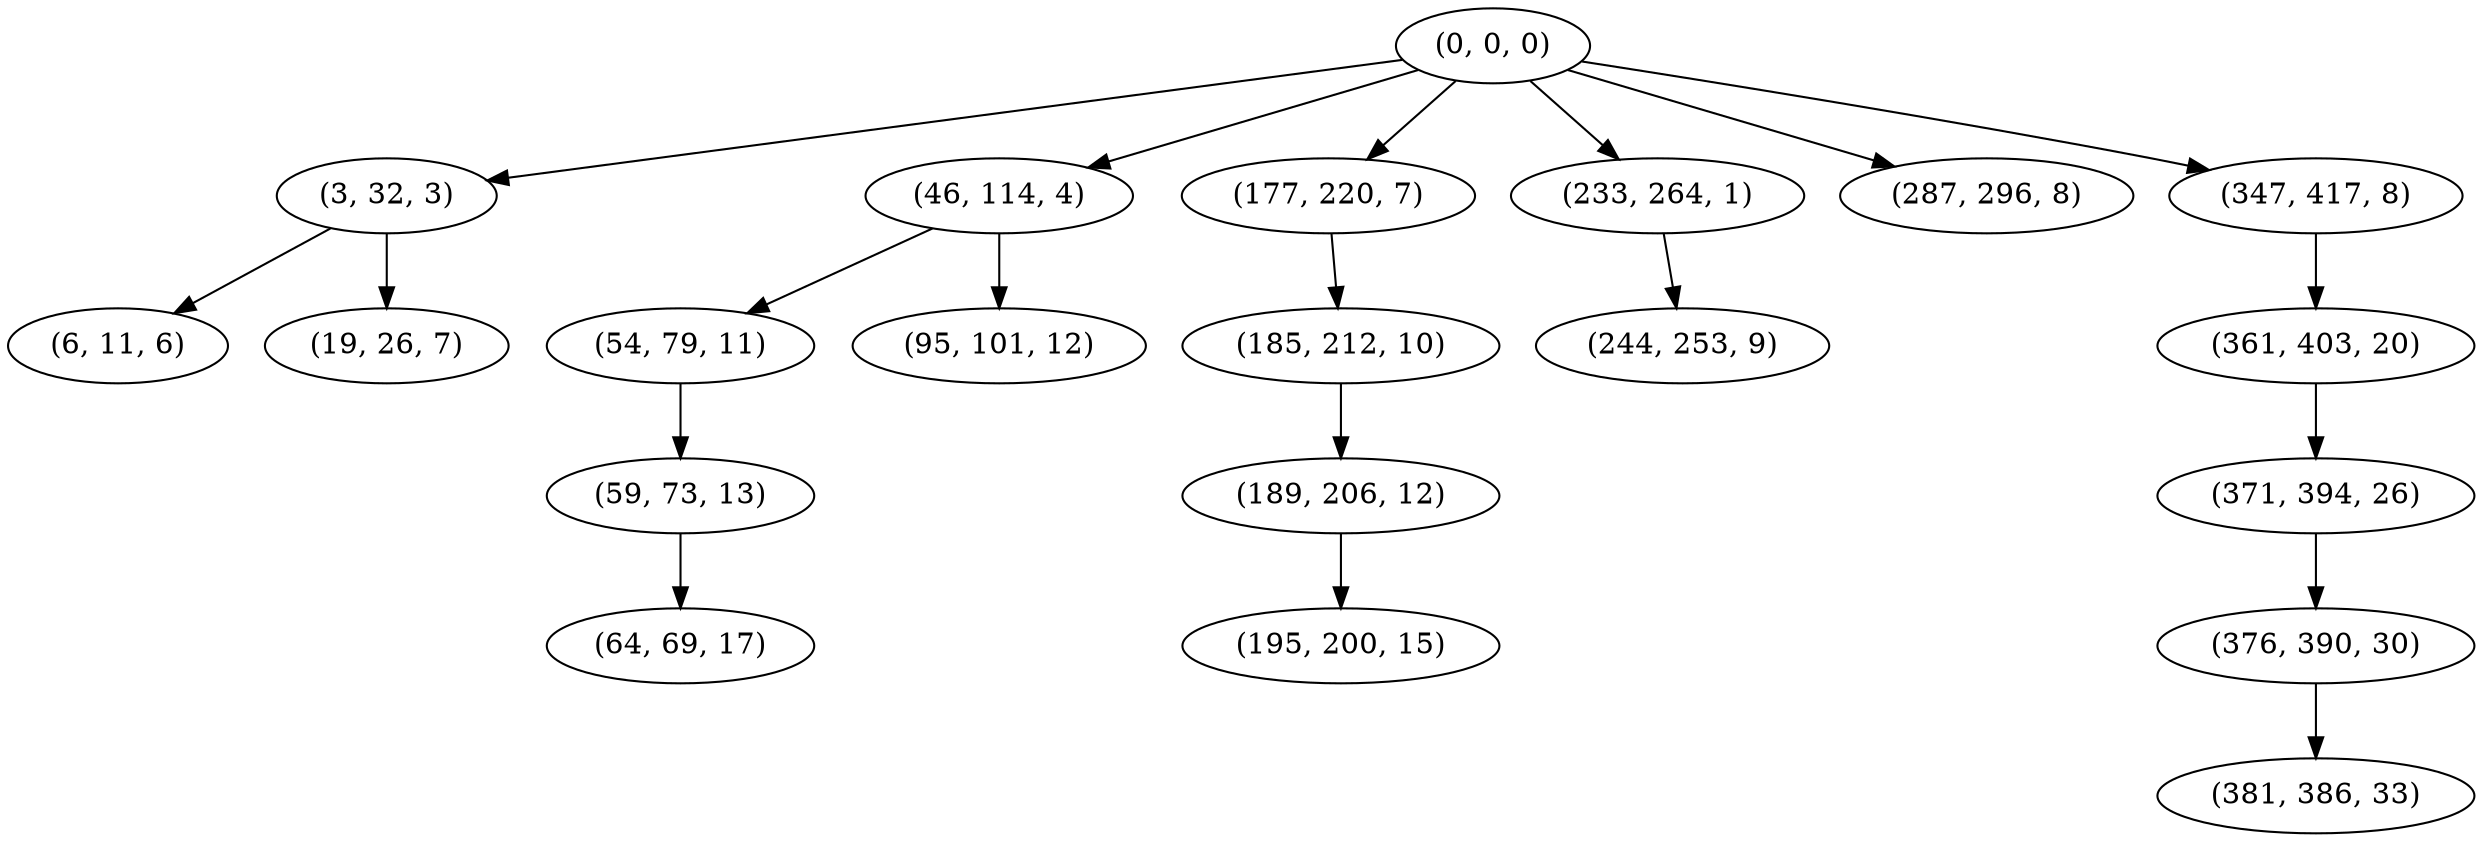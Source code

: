digraph tree {
    "(0, 0, 0)";
    "(3, 32, 3)";
    "(6, 11, 6)";
    "(19, 26, 7)";
    "(46, 114, 4)";
    "(54, 79, 11)";
    "(59, 73, 13)";
    "(64, 69, 17)";
    "(95, 101, 12)";
    "(177, 220, 7)";
    "(185, 212, 10)";
    "(189, 206, 12)";
    "(195, 200, 15)";
    "(233, 264, 1)";
    "(244, 253, 9)";
    "(287, 296, 8)";
    "(347, 417, 8)";
    "(361, 403, 20)";
    "(371, 394, 26)";
    "(376, 390, 30)";
    "(381, 386, 33)";
    "(0, 0, 0)" -> "(3, 32, 3)";
    "(0, 0, 0)" -> "(46, 114, 4)";
    "(0, 0, 0)" -> "(177, 220, 7)";
    "(0, 0, 0)" -> "(233, 264, 1)";
    "(0, 0, 0)" -> "(287, 296, 8)";
    "(0, 0, 0)" -> "(347, 417, 8)";
    "(3, 32, 3)" -> "(6, 11, 6)";
    "(3, 32, 3)" -> "(19, 26, 7)";
    "(46, 114, 4)" -> "(54, 79, 11)";
    "(46, 114, 4)" -> "(95, 101, 12)";
    "(54, 79, 11)" -> "(59, 73, 13)";
    "(59, 73, 13)" -> "(64, 69, 17)";
    "(177, 220, 7)" -> "(185, 212, 10)";
    "(185, 212, 10)" -> "(189, 206, 12)";
    "(189, 206, 12)" -> "(195, 200, 15)";
    "(233, 264, 1)" -> "(244, 253, 9)";
    "(347, 417, 8)" -> "(361, 403, 20)";
    "(361, 403, 20)" -> "(371, 394, 26)";
    "(371, 394, 26)" -> "(376, 390, 30)";
    "(376, 390, 30)" -> "(381, 386, 33)";
}
